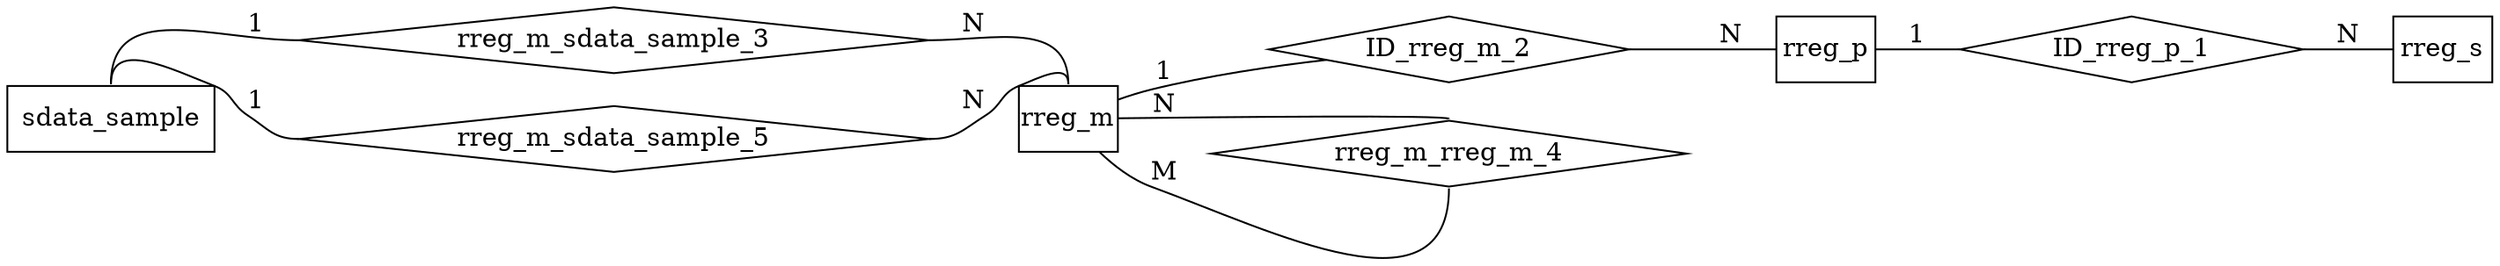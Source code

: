 digraph G {
	rankdir=LR;
	node [shape=box];
	edge [arrowhead=none];
	
rreg_m [texlbl="\graphicspath{{/home/jmfernandez/projects/BLUEPRINT/model/schema+tools/doc-templates/BLUEPRINT/icons/}} \arrayrulecolor{Black} \begin{tabular}{ c l }  \multicolumn{2}{c}{\textbf{\hyperref[tab:rreg_m]{\Large{}Regulatory regions - Metadata File}}} \\ \hline \includegraphics[height=1.6ex]{pk.pdf} & \hyperref[column:rreg.m.analysis_id]{\textbf{analysis\_id}} \\  & \hyperref[column:rreg.m.alignment_algorithm]{alignment\_algorithm} \\  & \hyperref[column:rreg.m.analysis_group_id]{analysis\_group\_id} \\ \hyperref[column:sdata.sample.sample_id]{\includegraphics[height=1.6ex]{fk.pdf}} & \hyperref[column:rreg.m.analyzed_sample_id]{\textit{analyzed\_sample\_id}} \\  & \hyperref[column:rreg.m.assembly_version]{assembly\_version} \\ \hyperref[column:rreg.m.analysis_id]{\includegraphics[height=1.6ex]{fk.pdf}} & \hyperref[column:rreg.m.base_analysis_id]{\textit{\textbf{\textcolor{gray}{base\_analysis\_id}}}} \\ \hyperref[column:sdata.sample.sample_id]{\includegraphics[height=1.6ex]{fk.pdf}} & \hyperref[column:rreg.m.control_sample_id]{\textit{\textbf{\textcolor{gray}{control\_sample\_id}}}} \\  & \hyperref[column:rreg.m.data_status]{data\_status} \\  & \hyperref[column:rreg.m.experimental_group_id]{experimental\_group\_id} \\  & \hyperref[column:rreg.m.experimental_protocol]{\textcolor{gray}{experimental\_protocol}} \\  & \hyperref[column:rreg.m.note]{\textcolor{gray}{note}} \\  & \hyperref[column:rreg.m.other_analysis_algorithm]{\textcolor{gray}{other\_analysis\_algorithm}} \\  & \hyperref[column:rreg.m.platform]{platform} \\  & \hyperref[column:rreg.m.program_versions]{\textbf{\textcolor{gray}{program\_versions}}} \\  & \hyperref[column:rreg.m.raw_data_accession]{\textcolor{gray}{raw\_data\_accession}} \\  & \hyperref[column:rreg.m.raw_data_repository]{raw\_data\_repository} \\  & \hyperref[column:rreg.m.seq_coverage]{\textcolor{gray}{seq\_coverage}} \end{tabular}",style="top color=rreg_m,rounded corners,drop shadow",margin="0,0"];
rreg_p [texlbl="\graphicspath{{/home/jmfernandez/projects/BLUEPRINT/model/schema+tools/doc-templates/BLUEPRINT/icons/}} \arrayrulecolor{Black} \begin{tabular}{ c l }  \multicolumn{2}{c}{\textbf{\hyperref[tab:rreg_p]{\Large{}Regulatory regions - Primary Analysis File}}} \\ \hline \hyperref[column:rreg.m.analysis_id]{\includegraphics[height=1.6ex]{fkpk.pdf}} & \hyperref[column:rreg.p.analysis_id]{\textit{\textbf{analysis\_id}}} \\ \includegraphics[height=1.6ex]{pk.pdf} & \hyperref[column:rreg.p.regulatory_region_id]{\textbf{regulatory\_region\_id}} \\  & \hyperref[column:rreg.p.chromosome]{chromosome} \\  & \hyperref[column:rreg.p.chromosome_end]{chromosome\_end} \\  & \hyperref[column:rreg.p.chromosome_start]{chromosome\_start} \\  & \hyperref[column:rreg.p.chromosome_strand]{\textcolor{gray}{chromosome\_strand}} \\  & \hyperref[column:rreg.p.normalized_read_count]{normalized\_read\_count} \\  & \hyperref[column:rreg.p.note]{\textcolor{gray}{note}} \\  & \hyperref[column:rreg.p.probability]{\textcolor{gray}{probability}} \\  & \hyperref[column:rreg.p.quality_score]{\textcolor{gray}{quality\_score}} \\  & \hyperref[column:rreg.p.raw_read_count]{raw\_read\_count} \\  & \hyperref[column:rreg.p.validation_platform]{\textcolor{gray}{validation\_platform}} \\  & \hyperref[column:rreg.p.validation_status]{validation\_status} \end{tabular}",style="top color=rreg_p,rounded corners,drop shadow,double distance=2pt",margin="0,0"];
rreg_s [texlbl="\graphicspath{{/home/jmfernandez/projects/BLUEPRINT/model/schema+tools/doc-templates/BLUEPRINT/icons/}} \arrayrulecolor{Black} \begin{tabular}{ c l }  \multicolumn{2}{c}{\textbf{\hyperref[tab:rreg_s]{\Large{}Regulatory regions - Secondary Analysis File}}} \\ \hline \hyperref[column:rreg.p.analysis_id]{\includegraphics[height=1.6ex]{fk.pdf}} & \hyperref[column:rreg.s.analysis_id]{\textit{analysis\_id}} \\  & \hyperref[column:rreg.s.ensembl_version]{ensembl\_version} \\  & \hyperref[column:rreg.s.gene_affected]{gene\_affected} \\  & \hyperref[column:rreg.s.note]{\textcolor{gray}{note}} \\ \hyperref[column:rreg.p.regulatory_region_id]{\includegraphics[height=1.6ex]{fk.pdf}} & \hyperref[column:rreg.s.regulatory_region_id]{\textit{regulatory\_region\_id}} \end{tabular}",style="top color=rreg_s,rounded corners,drop shadow,double distance=2pt",margin="0,0"];
	{ rank=same; rreg_m }
	
	node [shape=diamond, texlbl="Identifies"];
	
	
	ID_rreg_p_1 [style="top color=rreg_p,drop shadow,double distance=2pt"];
	rreg_p -> ID_rreg_p_1  [label="1"];
	ID_rreg_p_1 -> rreg_s [label="N",style="double distance=2pt"];
	
	ID_rreg_m_2 [style="top color=rreg_m,drop shadow,double distance=2pt"];
	rreg_m -> ID_rreg_m_2  [label="1"];
	ID_rreg_m_2 -> rreg_p [label="N",style="double distance=2pt"];
	
	node [shape=diamond];
	
	
	rreg_m_sdata_sample_3 [style="top color=sdata_sample,drop shadow",texlbl="\parbox{3cm}{\centering Relationship \linebreak \textit{\small(analyzed\_)}}"];
	sdata_sample [shape="box",style="top color=sdata_sample,rounded corners,drop shadow",texlbl="\textbf{\hyperref[tab:sdata_sample]{\Large{}Analyzed Sample Data File}}"];
	sdata_sample:n -> rreg_m_sdata_sample_3:w [label="1"];
	rreg_m_sdata_sample_3:e -> rreg_m:n [label="N",style="double distance=2pt"];
	
	rreg_m_rreg_m_4 [style="top color=rreg_m,drop shadow",texlbl="\parbox{3cm}{\centering Relationship \linebreak \textit{\small(base\_)}}"];
	
	rreg_m -> rreg_m_rreg_m_4:s [label="M"];
	rreg_m_rreg_m_4:n -> rreg_m [label="N",style=""];
	
	rreg_m_sdata_sample_5 [style="top color=sdata_sample,drop shadow",texlbl="\parbox{3cm}{\centering Relationship \linebreak \textit{\small(control\_)}}"];
	sdata_sample [shape="box",style="top color=sdata_sample,rounded corners,drop shadow",texlbl="\textbf{\hyperref[tab:sdata_sample]{\Large{}Analyzed Sample Data File}}"];
	sdata_sample:n -> rreg_m_sdata_sample_5:w [label="1"];
	rreg_m_sdata_sample_5:e -> rreg_m:n [label="N",style=""];
}
